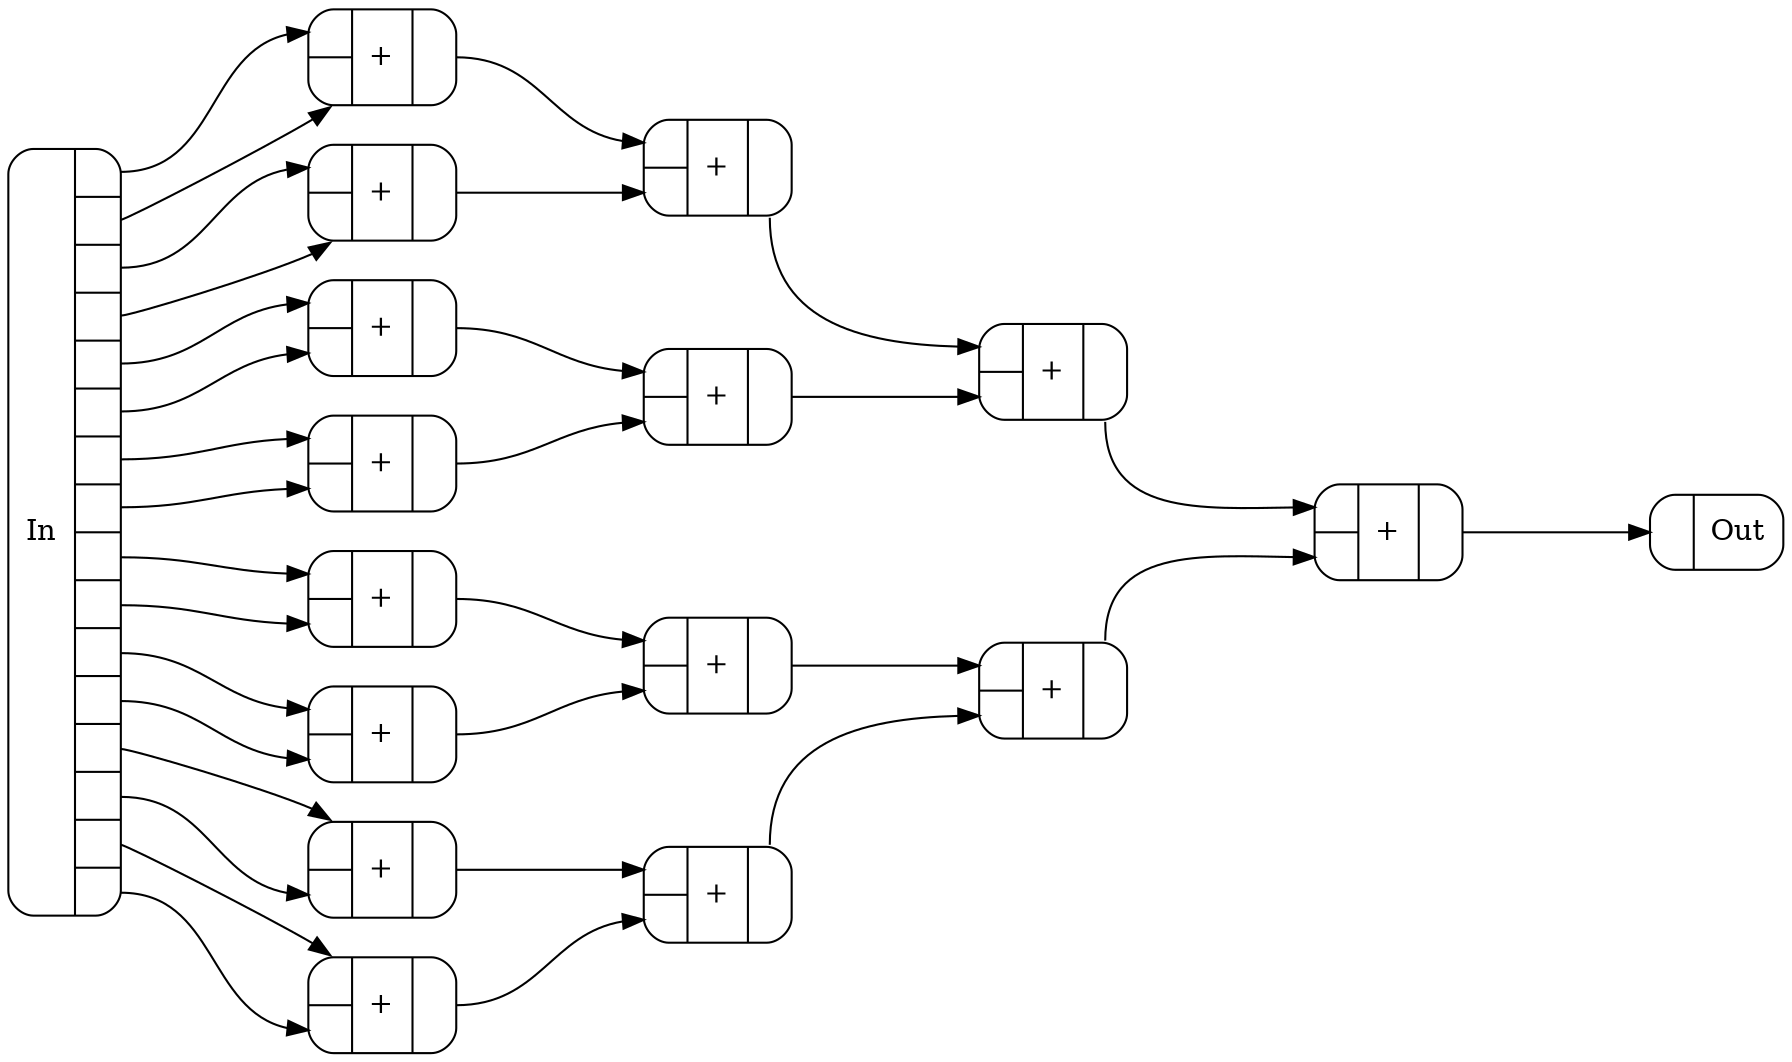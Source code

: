 digraph {
  rankdir=LR;
  node [shape=Mrecord];
  ranksep=1.25;
  c0 [label="{In|{<Out0>|<Out1>|<Out2>|<Out3>|<Out4>|<Out5>|<Out6>|<Out7>|<Out8>|<Out9>|<Out10>|<Out11>|<Out12>|<Out13>|<Out14>|<Out15>}}"];
  c1 [label="{{<In0>|<In1>}|+|{<Out0>}}"];
  c2 [label="{{<In0>|<In1>}|+|{<Out0>}}"];
  c3 [label="{{<In0>|<In1>}|+|{<Out0>}}"];
  c4 [label="{{<In0>|<In1>}|+|{<Out0>}}"];
  c5 [label="{{<In0>|<In1>}|+|{<Out0>}}"];
  c6 [label="{{<In0>|<In1>}|+|{<Out0>}}"];
  c7 [label="{{<In0>|<In1>}|+|{<Out0>}}"];
  c8 [label="{{<In0>|<In1>}|+|{<Out0>}}"];
  c9 [label="{{<In0>|<In1>}|+|{<Out0>}}"];
  c10 [label="{{<In0>|<In1>}|+|{<Out0>}}"];
  c11 [label="{{<In0>|<In1>}|+|{<Out0>}}"];
  c12 [label="{{<In0>|<In1>}|+|{<Out0>}}"];
  c13 [label="{{<In0>|<In1>}|+|{<Out0>}}"];
  c14 [label="{{<In0>|<In1>}|+|{<Out0>}}"];
  c15 [label="{{<In0>|<In1>}|+|{<Out0>}}"];
  c16 [label="{{<In0>}|Out}"];
  c0:Out0 -> c1:In0;
  c0:Out1 -> c1:In1;
  c0:Out2 -> c2:In0;
  c0:Out3 -> c2:In1;
  c1:Out0 -> c3:In0;
  c2:Out0 -> c3:In1;
  c0:Out4 -> c4:In0;
  c0:Out5 -> c4:In1;
  c0:Out6 -> c5:In0;
  c0:Out7 -> c5:In1;
  c4:Out0 -> c6:In0;
  c5:Out0 -> c6:In1;
  c3:Out0 -> c7:In0;
  c6:Out0 -> c7:In1;
  c0:Out8 -> c8:In0;
  c0:Out9 -> c8:In1;
  c0:Out10 -> c9:In0;
  c0:Out11 -> c9:In1;
  c8:Out0 -> c10:In0;
  c9:Out0 -> c10:In1;
  c0:Out12 -> c11:In0;
  c0:Out13 -> c11:In1;
  c0:Out14 -> c12:In0;
  c0:Out15 -> c12:In1;
  c11:Out0 -> c13:In0;
  c12:Out0 -> c13:In1;
  c10:Out0 -> c14:In0;
  c13:Out0 -> c14:In1;
  c7:Out0 -> c15:In0;
  c14:Out0 -> c15:In1;
  c15:Out0 -> c16:In0;
}
